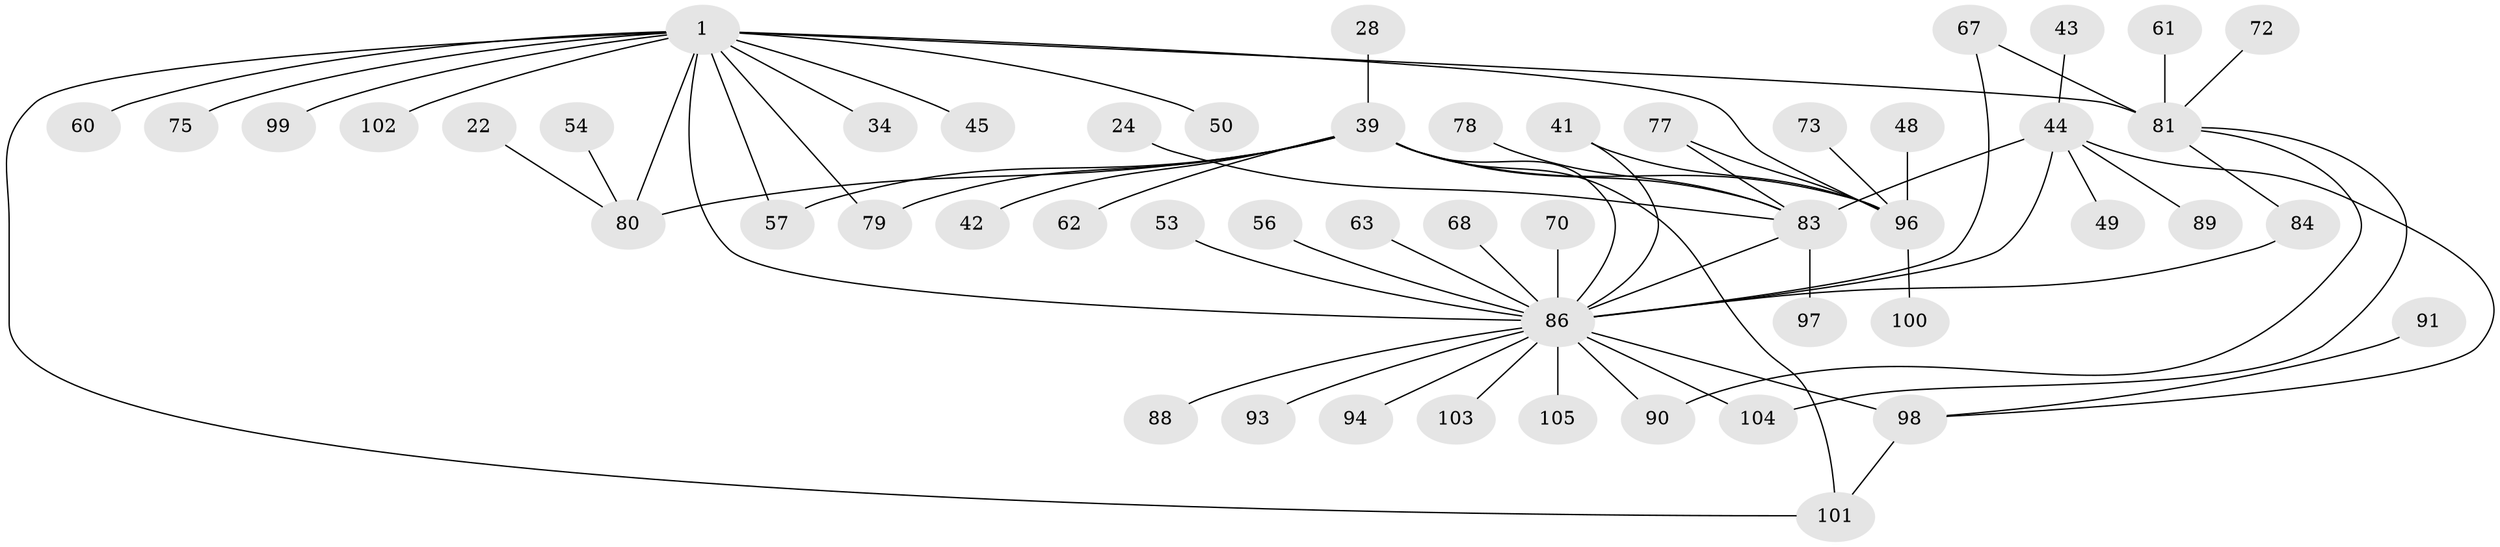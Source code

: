 // original degree distribution, {28: 0.009523809523809525, 10: 0.01904761904761905, 8: 0.01904761904761905, 3: 0.11428571428571428, 2: 0.22857142857142856, 6: 0.02857142857142857, 5: 0.0380952380952381, 1: 0.4380952380952381, 7: 0.01904761904761905, 13: 0.009523809523809525, 9: 0.009523809523809525, 4: 0.06666666666666667}
// Generated by graph-tools (version 1.1) at 2025/46/03/09/25 04:46:47]
// undirected, 52 vertices, 66 edges
graph export_dot {
graph [start="1"]
  node [color=gray90,style=filled];
  1;
  22;
  24;
  28;
  34;
  39 [super="+18+12"];
  41;
  42;
  43;
  44 [super="+20"];
  45;
  48;
  49;
  50 [super="+5"];
  53;
  54;
  56;
  57;
  60;
  61;
  62;
  63;
  67 [super="+4"];
  68 [super="+59"];
  70;
  72;
  73 [super="+38"];
  75;
  77 [super="+66"];
  78;
  79;
  80 [super="+8+76"];
  81 [super="+11+40+13+35+47+58"];
  83 [super="+71"];
  84;
  86 [super="+27+31+23"];
  88;
  89;
  90 [super="+69"];
  91;
  93;
  94;
  96 [super="+92+29+74"];
  97 [super="+85"];
  98 [super="+55+87"];
  99;
  100;
  101 [super="+64+95"];
  102 [super="+52"];
  103;
  104 [super="+37"];
  105;
  1 -- 34;
  1 -- 45;
  1 -- 57;
  1 -- 60;
  1 -- 75;
  1 -- 79;
  1 -- 80 [weight=3];
  1 -- 81 [weight=3];
  1 -- 99;
  1 -- 102 [weight=2];
  1 -- 86 [weight=5];
  1 -- 50;
  1 -- 101;
  1 -- 96 [weight=2];
  22 -- 80;
  24 -- 83;
  28 -- 39;
  39 -- 80;
  39 -- 79;
  39 -- 42;
  39 -- 57;
  39 -- 62;
  39 -- 86;
  39 -- 101;
  39 -- 96 [weight=2];
  39 -- 83 [weight=3];
  41 -- 86;
  41 -- 96;
  43 -- 44;
  44 -- 86 [weight=4];
  44 -- 89;
  44 -- 49;
  44 -- 98;
  44 -- 83 [weight=3];
  48 -- 96;
  53 -- 86;
  54 -- 80;
  56 -- 86;
  61 -- 81;
  63 -- 86;
  67 -- 81;
  67 -- 86;
  68 -- 86;
  70 -- 86;
  72 -- 81;
  73 -- 96;
  77 -- 96;
  77 -- 83;
  78 -- 83;
  81 -- 84;
  81 -- 104;
  81 -- 90;
  83 -- 86 [weight=2];
  83 -- 97;
  84 -- 86;
  86 -- 88 [weight=2];
  86 -- 93;
  86 -- 94;
  86 -- 103;
  86 -- 104;
  86 -- 105;
  86 -- 90;
  86 -- 98 [weight=2];
  91 -- 98;
  96 -- 100;
  98 -- 101;
}
